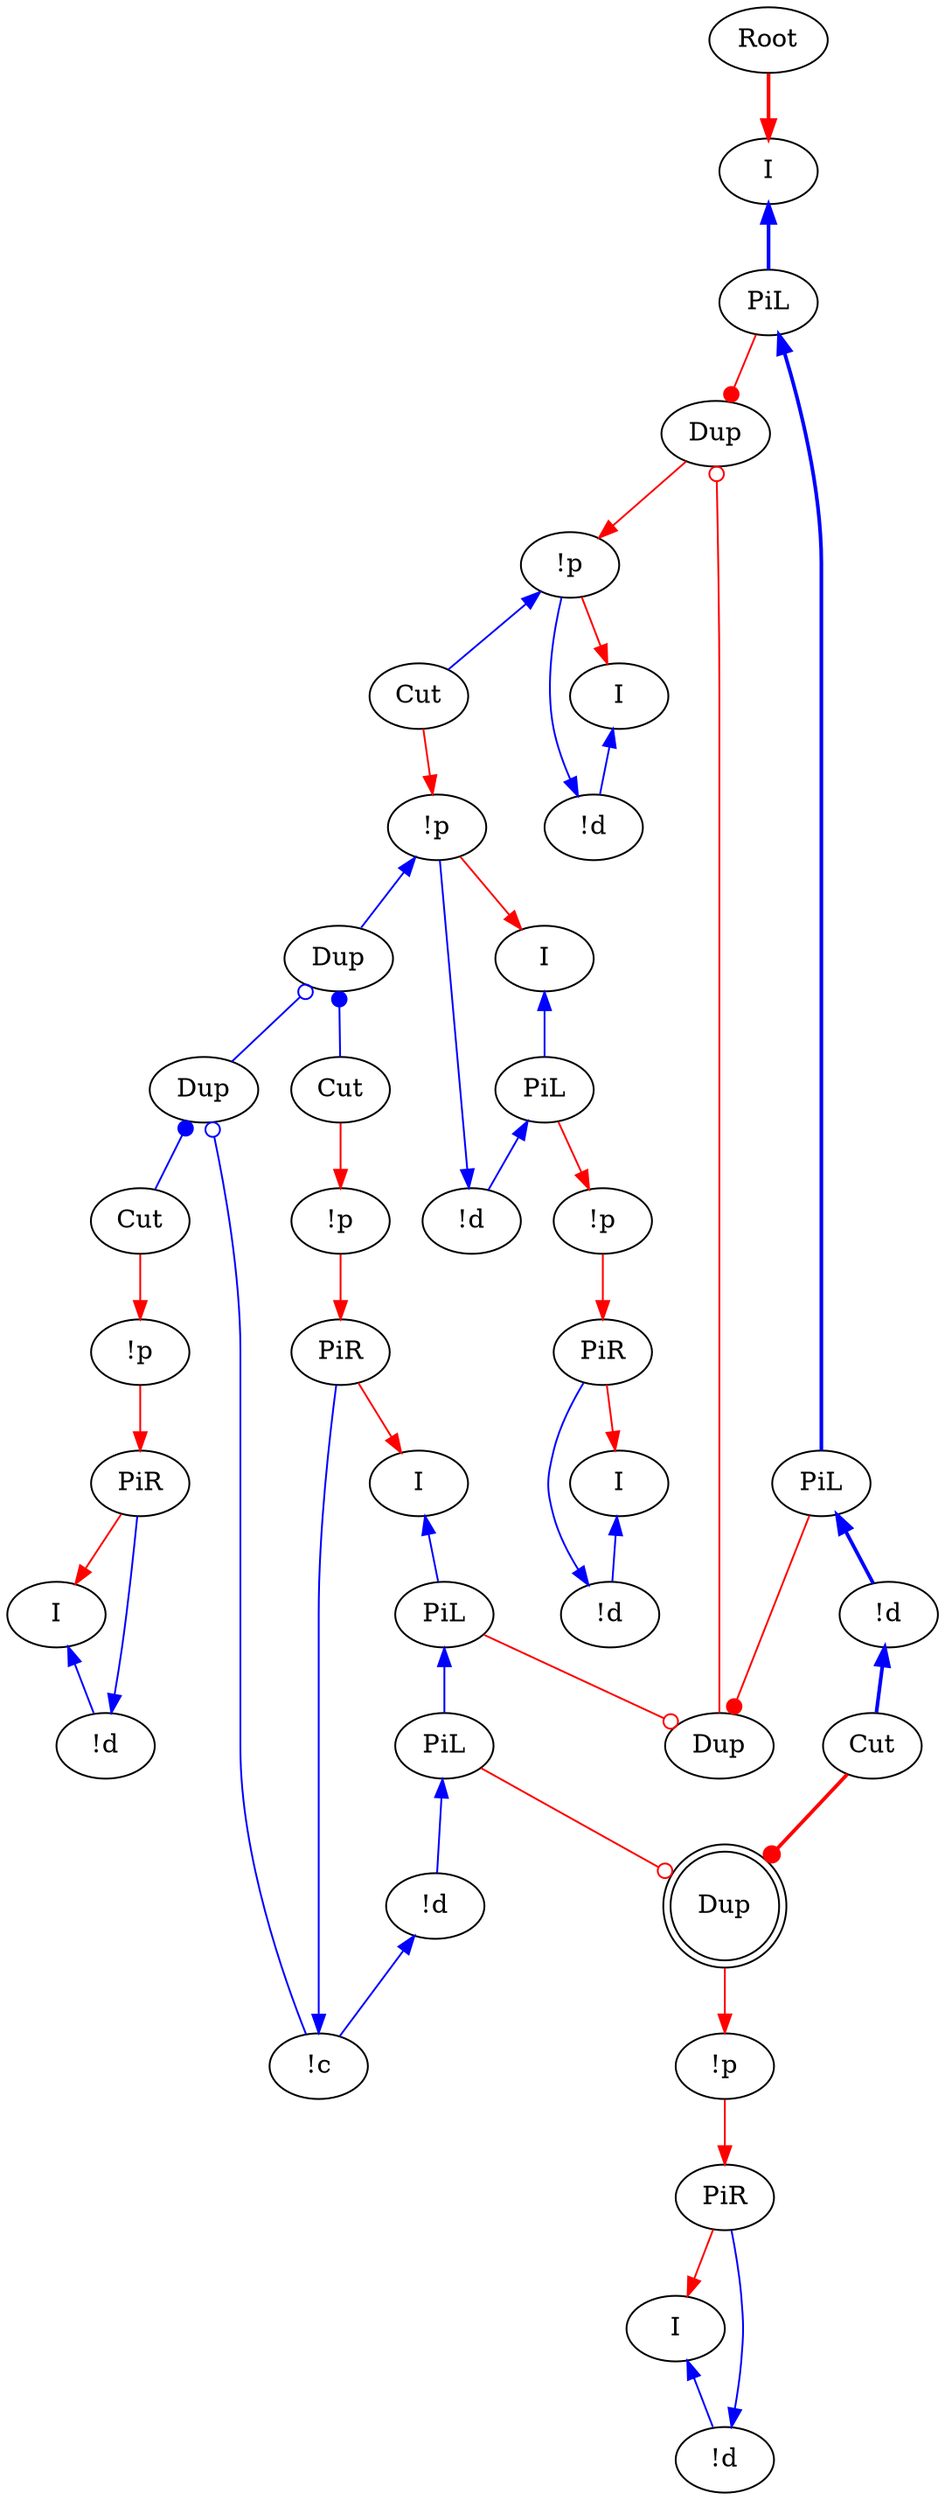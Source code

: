digraph {
"Root0" [label="Root"]
"!p0" [label="!p"]
"I0" [label="I"]
"!d0" [label="!d"]
"!p1" [label="!p"]
"Cut0" [label="Cut"]
"!d1" [label="!d"]
"PiL0" [label="PiL"]
"I1" [label="I"]
"I2" [label="I"]
"!p2" [label="!p"]
"Cut1" [label="Cut"]
"PiR0" [label="PiR"]
"!c0" [label="!c"]
"!d2" [label="!d"]
"PiL1" [label="PiL"]
"PiL2" [label="PiL"]
"I3" [label="I"]
"Dup0_0" [label="Dup"]
"Dup0_1" [label="Dup",shape=doublecircle]
"Dup0_2" [label="Dup"]
"PiL3" [label="PiL"]
"!p3" [label="!p"]
"!p4" [label="!p"]
"!p5" [label="!p"]
"Cut2" [label="Cut"]
"PiR1" [label="PiR"]
"PiR2" [label="PiR"]
"PiR3" [label="PiR"]
"Cut3" [label="Cut"]
"!d3" [label="!d"]
"I4" [label="I"]
"!d4" [label="!d"]
"I5" [label="I"]
"Dup2_0" [label="Dup"]
"Dup2_1" [label="Dup"]
"!d5" [label="!d"]
"!d6" [label="!d"]
"I6" [label="I"]
"PiL4" [label="PiL"]
"!p1" -> "I1"[color=red,tooltip="e11"]
"!d1" -> "!p1"[color=blue,tooltip="e13",dir=back]
"!p1" -> "Dup2_0"[color=blue,tooltip="e15",dir=back]
"PiL0" -> "!d1"[color=blue,tooltip="e17",dir=back]
"I1" -> "PiL0"[color=blue,tooltip="e19",dir=back]
"PiL0" -> "!p3"[color=red,tooltip="e21"]
"Dup2_0" -> "Cut1"[color=blue,tooltip="e23",arrowtail=dot,dir=back]
"Dup2_0" -> "Dup0_0"[color=blue,tooltip="e25",arrowtail=odot,dir=back]
"Dup0_1" -> "!p4"[color=red,tooltip="e31"]
"I2" -> "PiL3"[color=blue,tooltip="e32",penwidth=2,dir=back]
"PiL3" -> "Dup2_1"[color=red,tooltip="e34",arrowhead=dot]
"Dup0_2" -> "Dup2_1"[color=red,tooltip="e35",arrowhead=odot]
"Cut1" -> "!p2"[color=red,tooltip="e37"]
"!p2" -> "PiR0"[color=red,tooltip="e39"]
"!c0" -> "PiR0"[color=blue,tooltip="e41",dir=back]
"PiR0" -> "I3"[color=red,tooltip="e43"]
"Dup0_0" -> "Cut2"[color=blue,tooltip="e45",arrowtail=dot,dir=back]
"!d2" -> "!c0"[color=blue,tooltip="e46",dir=back]
"Dup0_0" -> "!c0"[color=blue,tooltip="e47",arrowtail=odot,dir=back]
"PiL1" -> "!d2"[color=blue,tooltip="e49",dir=back]
"PiL2" -> "PiL1"[color=blue,tooltip="e51",dir=back]
"Cut3" -> "Dup0_1"[color=red,tooltip="e52",arrowhead=dot,penwidth=2]
"PiL1" -> "Dup0_1"[color=red,tooltip="e53",arrowhead=odot]
"PiL3" -> "PiL4"[color=blue,tooltip="e54",penwidth=2,dir=back]
"I3" -> "PiL2"[color=blue,tooltip="e55",dir=back]
"PiL4" -> "Dup0_2"[color=red,tooltip="e56",arrowhead=dot]
"PiL2" -> "Dup0_2"[color=red,tooltip="e57",arrowhead=odot]
"!p3" -> "PiR1"[color=red,tooltip="e59"]
"!p4" -> "PiR2"[color=red,tooltip="e61"]
"Cut2" -> "!p5"[color=red,tooltip="e63"]
"!p5" -> "PiR3"[color=red,tooltip="e65"]
"!d3" -> "PiR1"[color=blue,tooltip="e67",dir=back]
"PiR1" -> "I4"[color=red,tooltip="e69"]
"!d4" -> "PiR2"[color=blue,tooltip="e71",dir=back]
"PiR2" -> "I5"[color=red,tooltip="e73"]
"!d5" -> "Cut3"[color=blue,tooltip="e74",penwidth=2,dir=back]
"!d6" -> "PiR3"[color=blue,tooltip="e75",dir=back]
"PiR3" -> "I6"[color=red,tooltip="e77"]
"I4" -> "!d3"[color=blue,tooltip="e79",dir=back]
"I5" -> "!d4"[color=blue,tooltip="e81",dir=back]
"PiL4" -> "!d5"[color=blue,tooltip="e82",penwidth=2,dir=back]
"I6" -> "!d6"[color=blue,tooltip="e83",dir=back]
"Cut0" -> "!p1"[color=red,tooltip="e9"]
"Root0" -> "I2"[color=red,tooltip="rettop",penwidth=2]
"!p0" -> "Cut0"[color=blue,tooltip="y2",dir=back]
"!d0" -> "!p0"[color=blue,tooltip="yj",dir=back]
"I0" -> "!d0"[color=blue,tooltip="yl2",dir=back]
"!p0" -> "I0"[color=red,tooltip="yli"]
"Dup2_1" -> "!p0"[color=red,tooltip="ylp"]
}
